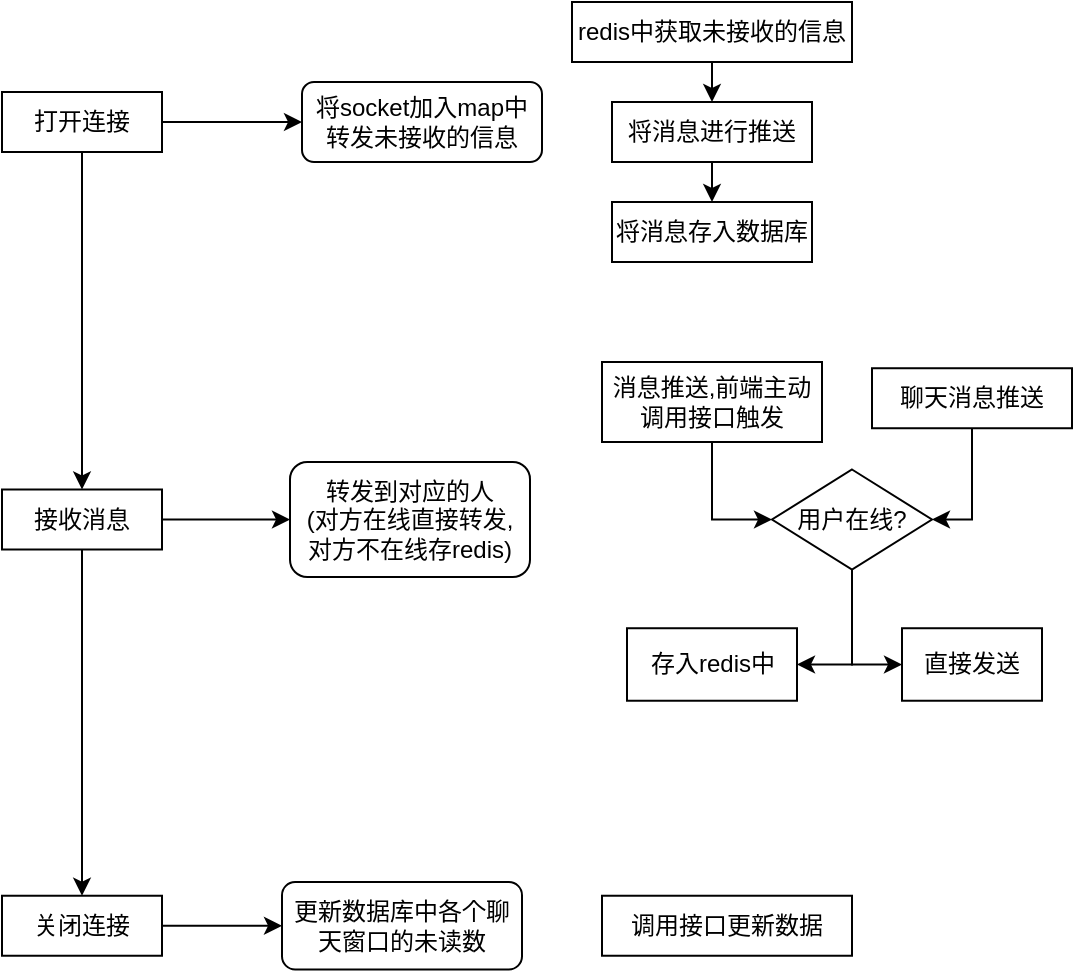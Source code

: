 <mxfile version="14.9.3" type="github">
  <diagram id="J729Nx8m01OaNjtCdda-" name="Page-1">
    <mxGraphModel dx="1422" dy="762" grid="1" gridSize="10" guides="1" tooltips="1" connect="1" arrows="1" fold="1" page="1" pageScale="1" pageWidth="827" pageHeight="1169" math="0" shadow="0">
      <root>
        <mxCell id="0" />
        <mxCell id="1" parent="0" />
        <mxCell id="gCpKhuWUnD5yx5wnk1kY-9" style="edgeStyle=orthogonalEdgeStyle;rounded=0;orthogonalLoop=1;jettySize=auto;html=1;" edge="1" parent="1" source="gCpKhuWUnD5yx5wnk1kY-1" target="gCpKhuWUnD5yx5wnk1kY-7">
          <mxGeometry relative="1" as="geometry" />
        </mxCell>
        <mxCell id="gCpKhuWUnD5yx5wnk1kY-10" style="edgeStyle=orthogonalEdgeStyle;rounded=0;orthogonalLoop=1;jettySize=auto;html=1;entryX=0;entryY=0.5;entryDx=0;entryDy=0;" edge="1" parent="1" source="gCpKhuWUnD5yx5wnk1kY-1" target="gCpKhuWUnD5yx5wnk1kY-6">
          <mxGeometry relative="1" as="geometry" />
        </mxCell>
        <mxCell id="gCpKhuWUnD5yx5wnk1kY-1" value="打开连接" style="rounded=0;whiteSpace=wrap;html=1;" vertex="1" parent="1">
          <mxGeometry x="160" y="135" width="80" height="30" as="geometry" />
        </mxCell>
        <mxCell id="gCpKhuWUnD5yx5wnk1kY-6" value="&lt;span&gt;将socket加入map中&lt;/span&gt;&lt;br&gt;&lt;span&gt;转发未接收的信息&lt;/span&gt;" style="rounded=1;whiteSpace=wrap;html=1;" vertex="1" parent="1">
          <mxGeometry x="310" y="130" width="120" height="40" as="geometry" />
        </mxCell>
        <mxCell id="gCpKhuWUnD5yx5wnk1kY-11" style="edgeStyle=orthogonalEdgeStyle;rounded=0;orthogonalLoop=1;jettySize=auto;html=1;entryX=0;entryY=0.5;entryDx=0;entryDy=0;" edge="1" parent="1" source="gCpKhuWUnD5yx5wnk1kY-7" target="gCpKhuWUnD5yx5wnk1kY-8">
          <mxGeometry relative="1" as="geometry" />
        </mxCell>
        <mxCell id="gCpKhuWUnD5yx5wnk1kY-14" style="edgeStyle=orthogonalEdgeStyle;rounded=0;orthogonalLoop=1;jettySize=auto;html=1;entryX=0.5;entryY=0;entryDx=0;entryDy=0;" edge="1" parent="1" source="gCpKhuWUnD5yx5wnk1kY-7" target="gCpKhuWUnD5yx5wnk1kY-13">
          <mxGeometry relative="1" as="geometry" />
        </mxCell>
        <mxCell id="gCpKhuWUnD5yx5wnk1kY-7" value="接收消息" style="rounded=0;whiteSpace=wrap;html=1;" vertex="1" parent="1">
          <mxGeometry x="160" y="333.75" width="80" height="30" as="geometry" />
        </mxCell>
        <mxCell id="gCpKhuWUnD5yx5wnk1kY-8" value="转发到对应的人&lt;br&gt;(对方在线直接转发,&lt;br&gt;对方不在线存redis)" style="rounded=1;whiteSpace=wrap;html=1;" vertex="1" parent="1">
          <mxGeometry x="304" y="320" width="120" height="57.5" as="geometry" />
        </mxCell>
        <mxCell id="gCpKhuWUnD5yx5wnk1kY-17" style="edgeStyle=orthogonalEdgeStyle;rounded=0;orthogonalLoop=1;jettySize=auto;html=1;entryX=0;entryY=0.5;entryDx=0;entryDy=0;" edge="1" parent="1" source="gCpKhuWUnD5yx5wnk1kY-13" target="gCpKhuWUnD5yx5wnk1kY-16">
          <mxGeometry relative="1" as="geometry" />
        </mxCell>
        <mxCell id="gCpKhuWUnD5yx5wnk1kY-13" value="关闭连接" style="rounded=0;whiteSpace=wrap;html=1;" vertex="1" parent="1">
          <mxGeometry x="160" y="536.87" width="80" height="30" as="geometry" />
        </mxCell>
        <mxCell id="gCpKhuWUnD5yx5wnk1kY-16" value="更新数据库中各个聊天窗口的未读数" style="rounded=1;whiteSpace=wrap;html=1;" vertex="1" parent="1">
          <mxGeometry x="300" y="530" width="120" height="43.75" as="geometry" />
        </mxCell>
        <mxCell id="gCpKhuWUnD5yx5wnk1kY-23" style="edgeStyle=orthogonalEdgeStyle;rounded=0;orthogonalLoop=1;jettySize=auto;html=1;exitX=0.5;exitY=1;exitDx=0;exitDy=0;entryX=0.5;entryY=0;entryDx=0;entryDy=0;" edge="1" parent="1" source="gCpKhuWUnD5yx5wnk1kY-18" target="gCpKhuWUnD5yx5wnk1kY-20">
          <mxGeometry relative="1" as="geometry" />
        </mxCell>
        <mxCell id="gCpKhuWUnD5yx5wnk1kY-18" value="redis中获取未接收的信息" style="rounded=0;whiteSpace=wrap;html=1;" vertex="1" parent="1">
          <mxGeometry x="445" y="90" width="140" height="30" as="geometry" />
        </mxCell>
        <mxCell id="gCpKhuWUnD5yx5wnk1kY-24" style="edgeStyle=orthogonalEdgeStyle;rounded=0;orthogonalLoop=1;jettySize=auto;html=1;exitX=0.5;exitY=1;exitDx=0;exitDy=0;entryX=0.5;entryY=0;entryDx=0;entryDy=0;" edge="1" parent="1" source="gCpKhuWUnD5yx5wnk1kY-20" target="gCpKhuWUnD5yx5wnk1kY-22">
          <mxGeometry relative="1" as="geometry" />
        </mxCell>
        <mxCell id="gCpKhuWUnD5yx5wnk1kY-20" value="将消息进行推送" style="rounded=0;whiteSpace=wrap;html=1;" vertex="1" parent="1">
          <mxGeometry x="465" y="140" width="100" height="30" as="geometry" />
        </mxCell>
        <mxCell id="gCpKhuWUnD5yx5wnk1kY-22" value="将消息存入数据库" style="rounded=0;whiteSpace=wrap;html=1;" vertex="1" parent="1">
          <mxGeometry x="465" y="190" width="100" height="30" as="geometry" />
        </mxCell>
        <mxCell id="gCpKhuWUnD5yx5wnk1kY-28" value="调用接口更新数据" style="rounded=0;whiteSpace=wrap;html=1;" vertex="1" parent="1">
          <mxGeometry x="460" y="536.87" width="125" height="30" as="geometry" />
        </mxCell>
        <mxCell id="gCpKhuWUnD5yx5wnk1kY-40" style="edgeStyle=orthogonalEdgeStyle;rounded=0;orthogonalLoop=1;jettySize=auto;html=1;entryX=0;entryY=0.5;entryDx=0;entryDy=0;" edge="1" parent="1" source="gCpKhuWUnD5yx5wnk1kY-30" target="gCpKhuWUnD5yx5wnk1kY-36">
          <mxGeometry relative="1" as="geometry" />
        </mxCell>
        <mxCell id="gCpKhuWUnD5yx5wnk1kY-30" value="消息推送,前端主动调用接口触发" style="rounded=0;whiteSpace=wrap;html=1;" vertex="1" parent="1">
          <mxGeometry x="460" y="270" width="110" height="40" as="geometry" />
        </mxCell>
        <mxCell id="gCpKhuWUnD5yx5wnk1kY-42" style="edgeStyle=orthogonalEdgeStyle;rounded=0;orthogonalLoop=1;jettySize=auto;html=1;entryX=1;entryY=0.5;entryDx=0;entryDy=0;" edge="1" parent="1" source="gCpKhuWUnD5yx5wnk1kY-33" target="gCpKhuWUnD5yx5wnk1kY-36">
          <mxGeometry relative="1" as="geometry" />
        </mxCell>
        <mxCell id="gCpKhuWUnD5yx5wnk1kY-33" value="聊天消息推送" style="rounded=0;whiteSpace=wrap;html=1;" vertex="1" parent="1">
          <mxGeometry x="595" y="273.12" width="100" height="30" as="geometry" />
        </mxCell>
        <mxCell id="gCpKhuWUnD5yx5wnk1kY-44" style="edgeStyle=orthogonalEdgeStyle;rounded=0;orthogonalLoop=1;jettySize=auto;html=1;entryX=1;entryY=0.5;entryDx=0;entryDy=0;" edge="1" parent="1" source="gCpKhuWUnD5yx5wnk1kY-36" target="gCpKhuWUnD5yx5wnk1kY-39">
          <mxGeometry relative="1" as="geometry" />
        </mxCell>
        <mxCell id="gCpKhuWUnD5yx5wnk1kY-45" style="edgeStyle=orthogonalEdgeStyle;rounded=0;orthogonalLoop=1;jettySize=auto;html=1;entryX=0;entryY=0.5;entryDx=0;entryDy=0;" edge="1" parent="1" source="gCpKhuWUnD5yx5wnk1kY-36" target="gCpKhuWUnD5yx5wnk1kY-38">
          <mxGeometry relative="1" as="geometry" />
        </mxCell>
        <mxCell id="gCpKhuWUnD5yx5wnk1kY-36" value="用户在线?" style="rhombus;whiteSpace=wrap;html=1;" vertex="1" parent="1">
          <mxGeometry x="545" y="323.75" width="80" height="50" as="geometry" />
        </mxCell>
        <mxCell id="gCpKhuWUnD5yx5wnk1kY-38" value="直接发送" style="rounded=0;whiteSpace=wrap;html=1;" vertex="1" parent="1">
          <mxGeometry x="610" y="403.12" width="70" height="36.25" as="geometry" />
        </mxCell>
        <mxCell id="gCpKhuWUnD5yx5wnk1kY-39" value="存入redis中" style="rounded=0;whiteSpace=wrap;html=1;" vertex="1" parent="1">
          <mxGeometry x="472.5" y="403.12" width="85" height="36.25" as="geometry" />
        </mxCell>
      </root>
    </mxGraphModel>
  </diagram>
</mxfile>
